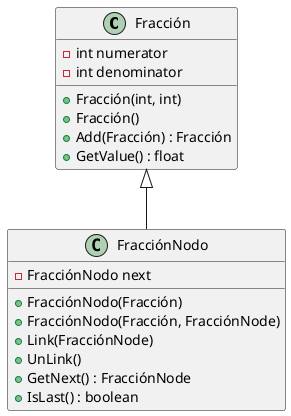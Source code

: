 @startuml context
class Fracción{
    -int numerator
    -int denominator
    +Fracción(int, int)
    +Fracción()
    +Add(Fracción) : Fracción
    +GetValue() : float
}
Fracción <|-- FracciónNodo

class FracciónNodo{
    -FracciónNodo next
    +FracciónNodo(Fracción)
    +FracciónNodo(Fracción, FracciónNode)
    +Link(FracciónNode)
    +UnLink()
    +GetNext() : FracciónNode
    +IsLast() : boolean
}
@enduml